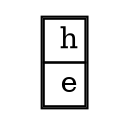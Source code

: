 digraph G { 
  node [shape = name]; 
  2[label=  <<table border= "1 " cellspacing= " 0 "><tr> 
<td> h</td> </tr> 
<tr> 
<td> e</td> </tr> 
</table>>  shape = none ]; 
 }

